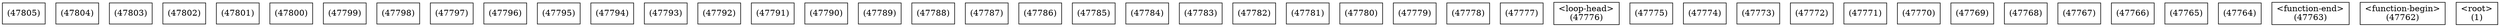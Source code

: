 digraph graphname {
n47805 [shape=box,label="(47805)"];
n47804 [shape=box,label="(47804)"];
n47803 [shape=box,label="(47803)"];
n47802 [shape=box,label="(47802)"];
n47801 [shape=box,label="(47801)"];
n47800 [shape=box,label="(47800)"];
n47799 [shape=box,label="(47799)"];
n47798 [shape=box,label="(47798)"];
n47797 [shape=box,label="(47797)"];
n47796 [shape=box,label="(47796)"];
n47795 [shape=box,label="(47795)"];
n47794 [shape=box,label="(47794)"];
n47793 [shape=box,label="(47793)"];
n47792 [shape=box,label="(47792)"];
n47791 [shape=box,label="(47791)"];
n47790 [shape=box,label="(47790)"];
n47789 [shape=box,label="(47789)"];
n47788 [shape=box,label="(47788)"];
n47787 [shape=box,label="(47787)"];
n47786 [shape=box,label="(47786)"];
n47785 [shape=box,label="(47785)"];
n47784 [shape=box,label="(47784)"];
n47783 [shape=box,label="(47783)"];
n47782 [shape=box,label="(47782)"];
n47781 [shape=box,label="(47781)"];
n47780 [shape=box,label="(47780)"];
n47779 [shape=box,label="(47779)"];
n47778 [shape=box,label="(47778)"];
n47777 [shape=box,label="(47777)"];
n47776 [shape=box,label="<loop-head>
(47776)"];
n47775 [shape=box,label="(47775)"];
n47774 [shape=box,label="(47774)"];
n47773 [shape=box,label="(47773)"];
n47772 [shape=box,label="(47772)"];
n47771 [shape=box,label="(47771)"];
n47770 [shape=box,label="(47770)"];
n47769 [shape=box,label="(47769)"];
n47768 [shape=box,label="(47768)"];
n47767 [shape=box,label="(47767)"];
n47766 [shape=box,label="(47766)"];
n47765 [shape=box,label="(47765)"];
n47764 [shape=box,label="(47764)"];
n47763 [shape=box,label="<function-end>
(47763)"];
n47762 [shape=box,label="<function-begin>
(47762)"];
n1 [shape=box,label="<root>
(1)"];
}
